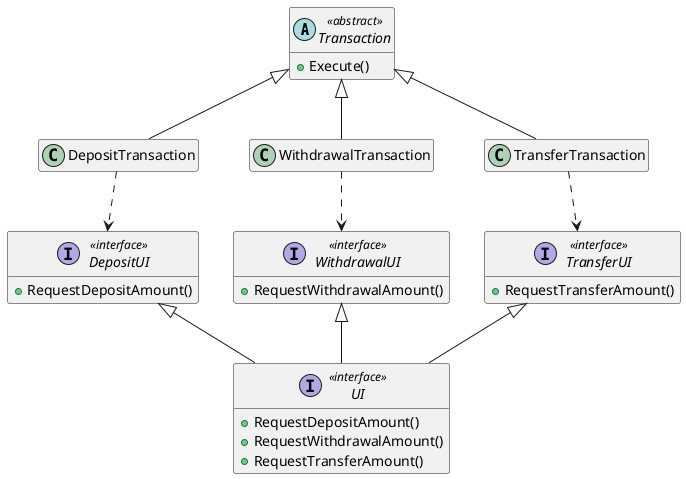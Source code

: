 @startuml


abstract Transaction<<abstract>> {
    +Execute()
}

class DepositTransaction
class WithdrawalTransaction
class TransferTransaction


interface DepositUI <<interface>>{
    +RequestDepositAmount()
}

interface WithdrawalUI <<interface>>{
    +RequestWithdrawalAmount()
}

interface TransferUI <<interface>>{
    +RequestTransferAmount()
}

interface UI <<interface>>{
    +RequestDepositAmount()
    +RequestWithdrawalAmount()
    +RequestTransferAmount()
}


hide members
show Transaction methods
show DepositUI methods
show TransferUI methods
show WithdrawalUI methods
show UI methods
DepositTransaction -up-|> Transaction
WithdrawalTransaction -up-|> Transaction
TransferTransaction -up-|> Transaction

DepositTransaction ..> DepositUI
WithdrawalTransaction ..> WithdrawalUI
TransferTransaction ..> TransferUI

UI -up-|> DepositUI
UI -up-|> WithdrawalUI
UI -up-|> TransferUI

@enduml